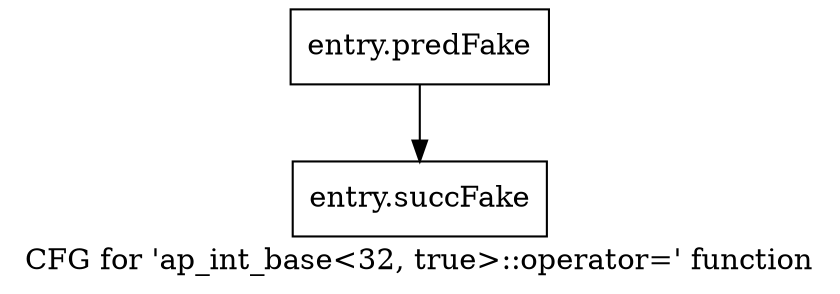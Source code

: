 digraph "CFG for 'ap_int_base\<32, true\>::operator=' function" {
	label="CFG for 'ap_int_base\<32, true\>::operator=' function";

	Node0x592e200 [shape=record,filename="",linenumber="",label="{entry.predFake}"];
	Node0x592e200 -> Node0x5ac7b10[ callList="" memoryops="" filename="/home/omerfaruk/tools/Xilinx/Vitis_HLS/2023.2/include/etc/ap_int_base.h" execusionnum="20"];
	Node0x5ac7b10 [shape=record,filename="/home/omerfaruk/tools/Xilinx/Vitis_HLS/2023.2/include/etc/ap_int_base.h",linenumber="461",label="{entry.succFake}"];
}
